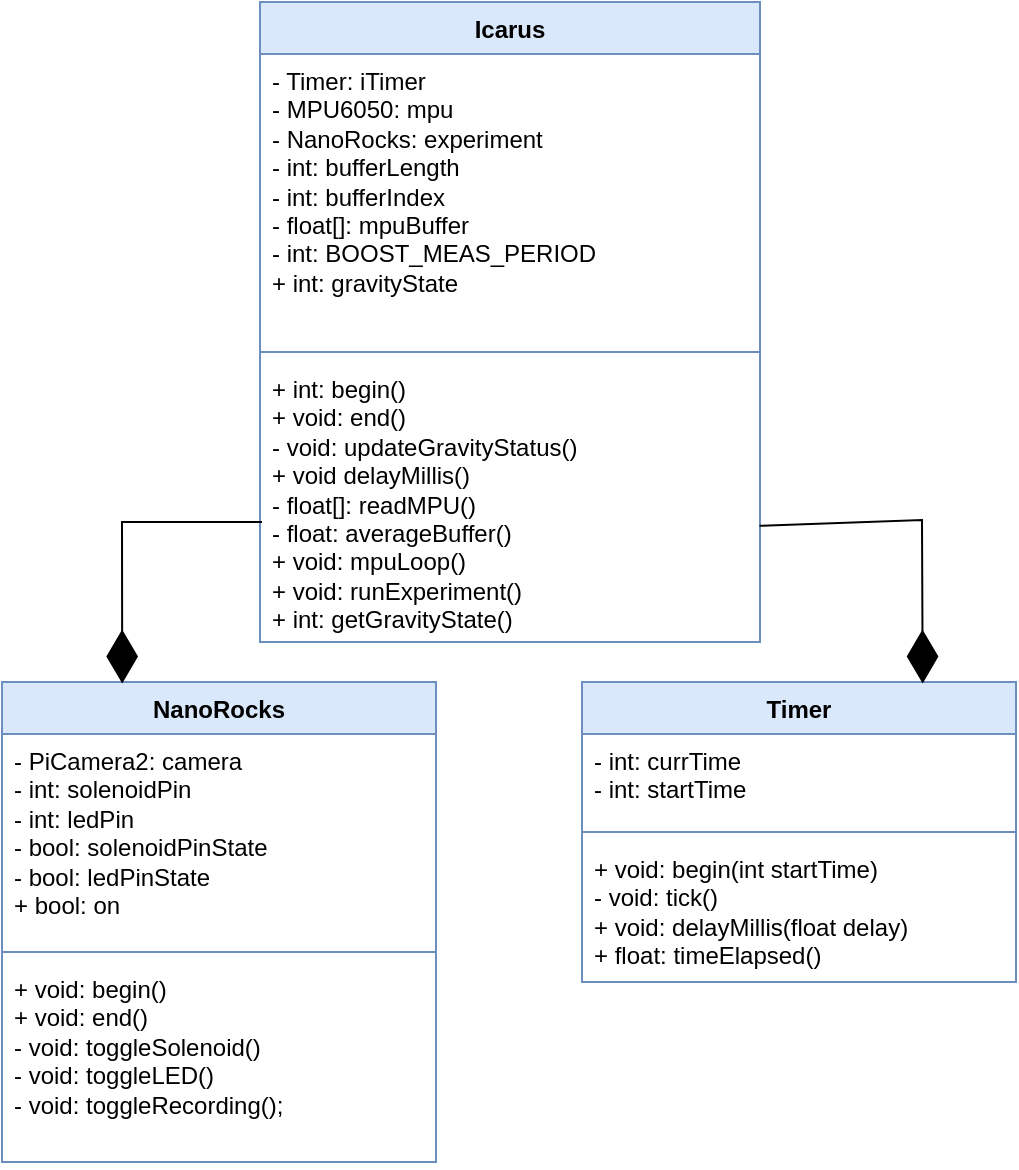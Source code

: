<mxfile version="24.7.17">
  <diagram id="C5RBs43oDa-KdzZeNtuy" name="Page-1">
    <mxGraphModel dx="1877" dy="621" grid="1" gridSize="10" guides="1" tooltips="1" connect="1" arrows="1" fold="1" page="1" pageScale="1" pageWidth="827" pageHeight="1169" math="0" shadow="0">
      <root>
        <mxCell id="WIyWlLk6GJQsqaUBKTNV-0" />
        <mxCell id="WIyWlLk6GJQsqaUBKTNV-1" parent="WIyWlLk6GJQsqaUBKTNV-0" />
        <mxCell id="Y6EHHbUfCA6Jibix3R56-23" value="Icarus" style="swimlane;fontStyle=1;align=center;verticalAlign=top;childLayout=stackLayout;horizontal=1;startSize=26;horizontalStack=0;resizeParent=1;resizeParentMax=0;resizeLast=0;collapsible=1;marginBottom=0;whiteSpace=wrap;html=1;fillColor=#dae8fc;strokeColor=#6c8ebf;" parent="WIyWlLk6GJQsqaUBKTNV-1" vertex="1">
          <mxGeometry x="-538" y="60" width="250" height="320" as="geometry" />
        </mxCell>
        <mxCell id="Y6EHHbUfCA6Jibix3R56-24" value="&lt;div&gt;- Timer: iTimer&lt;/div&gt;&lt;div&gt;- MPU6050: mpu&lt;/div&gt;&lt;div&gt;- NanoRocks: experiment&lt;/div&gt;&lt;div&gt;- int: bufferLength&lt;/div&gt;&lt;div&gt;- int: bufferIndex&lt;/div&gt;&lt;div&gt;- float[]: mpuBuffer&lt;/div&gt;&lt;div&gt;- int: BOOST_MEAS_PERIOD&lt;/div&gt;&lt;div&gt;+ int: gravityState&lt;/div&gt;&lt;div&gt;&lt;br&gt;&lt;/div&gt;" style="text;strokeColor=none;fillColor=none;align=left;verticalAlign=top;spacingLeft=4;spacingRight=4;overflow=hidden;rotatable=0;points=[[0,0.5],[1,0.5]];portConstraint=eastwest;whiteSpace=wrap;html=1;" parent="Y6EHHbUfCA6Jibix3R56-23" vertex="1">
          <mxGeometry y="26" width="250" height="144" as="geometry" />
        </mxCell>
        <mxCell id="Y6EHHbUfCA6Jibix3R56-25" value="" style="line;strokeWidth=1;fillColor=none;align=left;verticalAlign=middle;spacingTop=-1;spacingLeft=3;spacingRight=3;rotatable=0;labelPosition=right;points=[];portConstraint=eastwest;strokeColor=inherit;" parent="Y6EHHbUfCA6Jibix3R56-23" vertex="1">
          <mxGeometry y="170" width="250" height="10" as="geometry" />
        </mxCell>
        <mxCell id="Y6EHHbUfCA6Jibix3R56-26" value="+ int: begin()&lt;div&gt;+ void: end()&lt;br&gt;&lt;div&gt;&lt;span style=&quot;background-color: initial;&quot;&gt;- void: updateGravityStatus()&lt;/span&gt;&lt;br&gt;&lt;/div&gt;&lt;div&gt;+ void delayMillis()&lt;/div&gt;&lt;/div&gt;&lt;div&gt;- float[]: readMPU()&lt;/div&gt;&lt;div&gt;- float: averageBuffer()&lt;/div&gt;&lt;div&gt;+ void: mpuLoop()&lt;/div&gt;&lt;div&gt;+ void: runExperiment()&lt;/div&gt;&lt;div&gt;+ int: getGravityState()&lt;/div&gt;" style="text;strokeColor=none;fillColor=none;align=left;verticalAlign=top;spacingLeft=4;spacingRight=4;overflow=hidden;rotatable=0;points=[[0,0.5],[1,0.5]];portConstraint=eastwest;whiteSpace=wrap;html=1;" parent="Y6EHHbUfCA6Jibix3R56-23" vertex="1">
          <mxGeometry y="180" width="250" height="140" as="geometry" />
        </mxCell>
        <mxCell id="tNNQWQ5F9JX17mvmRM4--0" value="NanoRocks" style="swimlane;fontStyle=1;align=center;verticalAlign=top;childLayout=stackLayout;horizontal=1;startSize=26;horizontalStack=0;resizeParent=1;resizeParentMax=0;resizeLast=0;collapsible=1;marginBottom=0;whiteSpace=wrap;html=1;fillColor=#dae8fc;strokeColor=#6c8ebf;" parent="WIyWlLk6GJQsqaUBKTNV-1" vertex="1">
          <mxGeometry x="-667" y="400" width="217" height="240" as="geometry" />
        </mxCell>
        <mxCell id="tNNQWQ5F9JX17mvmRM4--1" value="- PiCamera2: camera&lt;div&gt;- int: solenoidPin&lt;/div&gt;&lt;div&gt;- int: ledPin&lt;/div&gt;&lt;div&gt;- bool: solenoidPinState&lt;/div&gt;&lt;div&gt;- bool: ledPinState&lt;/div&gt;&lt;div&gt;+ bool: on&lt;/div&gt;" style="text;strokeColor=none;fillColor=none;align=left;verticalAlign=top;spacingLeft=4;spacingRight=4;overflow=hidden;rotatable=0;points=[[0,0.5],[1,0.5]];portConstraint=eastwest;whiteSpace=wrap;html=1;" parent="tNNQWQ5F9JX17mvmRM4--0" vertex="1">
          <mxGeometry y="26" width="217" height="104" as="geometry" />
        </mxCell>
        <mxCell id="tNNQWQ5F9JX17mvmRM4--2" value="" style="line;strokeWidth=1;fillColor=none;align=left;verticalAlign=middle;spacingTop=-1;spacingLeft=3;spacingRight=3;rotatable=0;labelPosition=right;points=[];portConstraint=eastwest;strokeColor=inherit;" parent="tNNQWQ5F9JX17mvmRM4--0" vertex="1">
          <mxGeometry y="130" width="217" height="10" as="geometry" />
        </mxCell>
        <mxCell id="tNNQWQ5F9JX17mvmRM4--3" value="+ void: begin()&lt;div&gt;&lt;span style=&quot;background-color: initial;&quot;&gt;+ void: end()&lt;/span&gt;&lt;br&gt;&lt;/div&gt;&lt;div&gt;- void: toggleSolenoid()&lt;/div&gt;&lt;div&gt;- void: toggleLED()&lt;/div&gt;&lt;div&gt;- void: toggleRecording();&lt;/div&gt;" style="text;strokeColor=none;fillColor=none;align=left;verticalAlign=top;spacingLeft=4;spacingRight=4;overflow=hidden;rotatable=0;points=[[0,0.5],[1,0.5]];portConstraint=eastwest;whiteSpace=wrap;html=1;" parent="tNNQWQ5F9JX17mvmRM4--0" vertex="1">
          <mxGeometry y="140" width="217" height="100" as="geometry" />
        </mxCell>
        <mxCell id="NVnVe_2zGf0Z31FcqGAO-0" value="Timer" style="swimlane;fontStyle=1;align=center;verticalAlign=top;childLayout=stackLayout;horizontal=1;startSize=26;horizontalStack=0;resizeParent=1;resizeParentMax=0;resizeLast=0;collapsible=1;marginBottom=0;whiteSpace=wrap;html=1;fillColor=#dae8fc;strokeColor=#6c8ebf;" parent="WIyWlLk6GJQsqaUBKTNV-1" vertex="1">
          <mxGeometry x="-377" y="400" width="217" height="150" as="geometry" />
        </mxCell>
        <mxCell id="NVnVe_2zGf0Z31FcqGAO-1" value="- int: currTime&lt;div&gt;- int: startTime&lt;/div&gt;&lt;div&gt;&lt;br&gt;&lt;div&gt;&lt;br&gt;&lt;/div&gt;&lt;/div&gt;" style="text;strokeColor=none;fillColor=none;align=left;verticalAlign=top;spacingLeft=4;spacingRight=4;overflow=hidden;rotatable=0;points=[[0,0.5],[1,0.5]];portConstraint=eastwest;whiteSpace=wrap;html=1;" parent="NVnVe_2zGf0Z31FcqGAO-0" vertex="1">
          <mxGeometry y="26" width="217" height="44" as="geometry" />
        </mxCell>
        <mxCell id="NVnVe_2zGf0Z31FcqGAO-2" value="" style="line;strokeWidth=1;fillColor=none;align=left;verticalAlign=middle;spacingTop=-1;spacingLeft=3;spacingRight=3;rotatable=0;labelPosition=right;points=[];portConstraint=eastwest;strokeColor=inherit;" parent="NVnVe_2zGf0Z31FcqGAO-0" vertex="1">
          <mxGeometry y="70" width="217" height="10" as="geometry" />
        </mxCell>
        <mxCell id="NVnVe_2zGf0Z31FcqGAO-3" value="+ void: begin(int startTime)&lt;div&gt;- void: tick()&lt;/div&gt;&lt;div&gt;+ void: delayMillis(float delay)&lt;/div&gt;&lt;div&gt;+ float: timeElapsed()&lt;/div&gt;" style="text;strokeColor=none;fillColor=none;align=left;verticalAlign=top;spacingLeft=4;spacingRight=4;overflow=hidden;rotatable=0;points=[[0,0.5],[1,0.5]];portConstraint=eastwest;whiteSpace=wrap;html=1;" parent="NVnVe_2zGf0Z31FcqGAO-0" vertex="1">
          <mxGeometry y="80" width="217" height="70" as="geometry" />
        </mxCell>
        <mxCell id="v5oLM8PBNYZmDMxnML0m-0" value="" style="endArrow=diamondThin;html=1;rounded=0;entryX=0.277;entryY=0.003;entryDx=0;entryDy=0;entryPerimeter=0;endFill=1;endSize=24;" parent="WIyWlLk6GJQsqaUBKTNV-1" target="tNNQWQ5F9JX17mvmRM4--0" edge="1">
          <mxGeometry width="50" height="50" relative="1" as="geometry">
            <mxPoint x="-537" y="320" as="sourcePoint" />
            <mxPoint x="-297" y="310" as="targetPoint" />
            <Array as="points">
              <mxPoint x="-567" y="320" />
              <mxPoint x="-607" y="320" />
            </Array>
          </mxGeometry>
        </mxCell>
        <mxCell id="v5oLM8PBNYZmDMxnML0m-1" value="" style="endArrow=diamondThin;html=1;rounded=0;entryX=0.785;entryY=0.005;entryDx=0;entryDy=0;entryPerimeter=0;endFill=1;endSize=24;exitX=0.999;exitY=0.585;exitDx=0;exitDy=0;exitPerimeter=0;" parent="WIyWlLk6GJQsqaUBKTNV-1" source="Y6EHHbUfCA6Jibix3R56-26" target="NVnVe_2zGf0Z31FcqGAO-0" edge="1">
          <mxGeometry width="50" height="50" relative="1" as="geometry">
            <mxPoint x="-197" y="250" as="sourcePoint" />
            <mxPoint x="-217" y="400" as="targetPoint" />
            <Array as="points">
              <mxPoint x="-207" y="319" />
            </Array>
          </mxGeometry>
        </mxCell>
      </root>
    </mxGraphModel>
  </diagram>
</mxfile>
